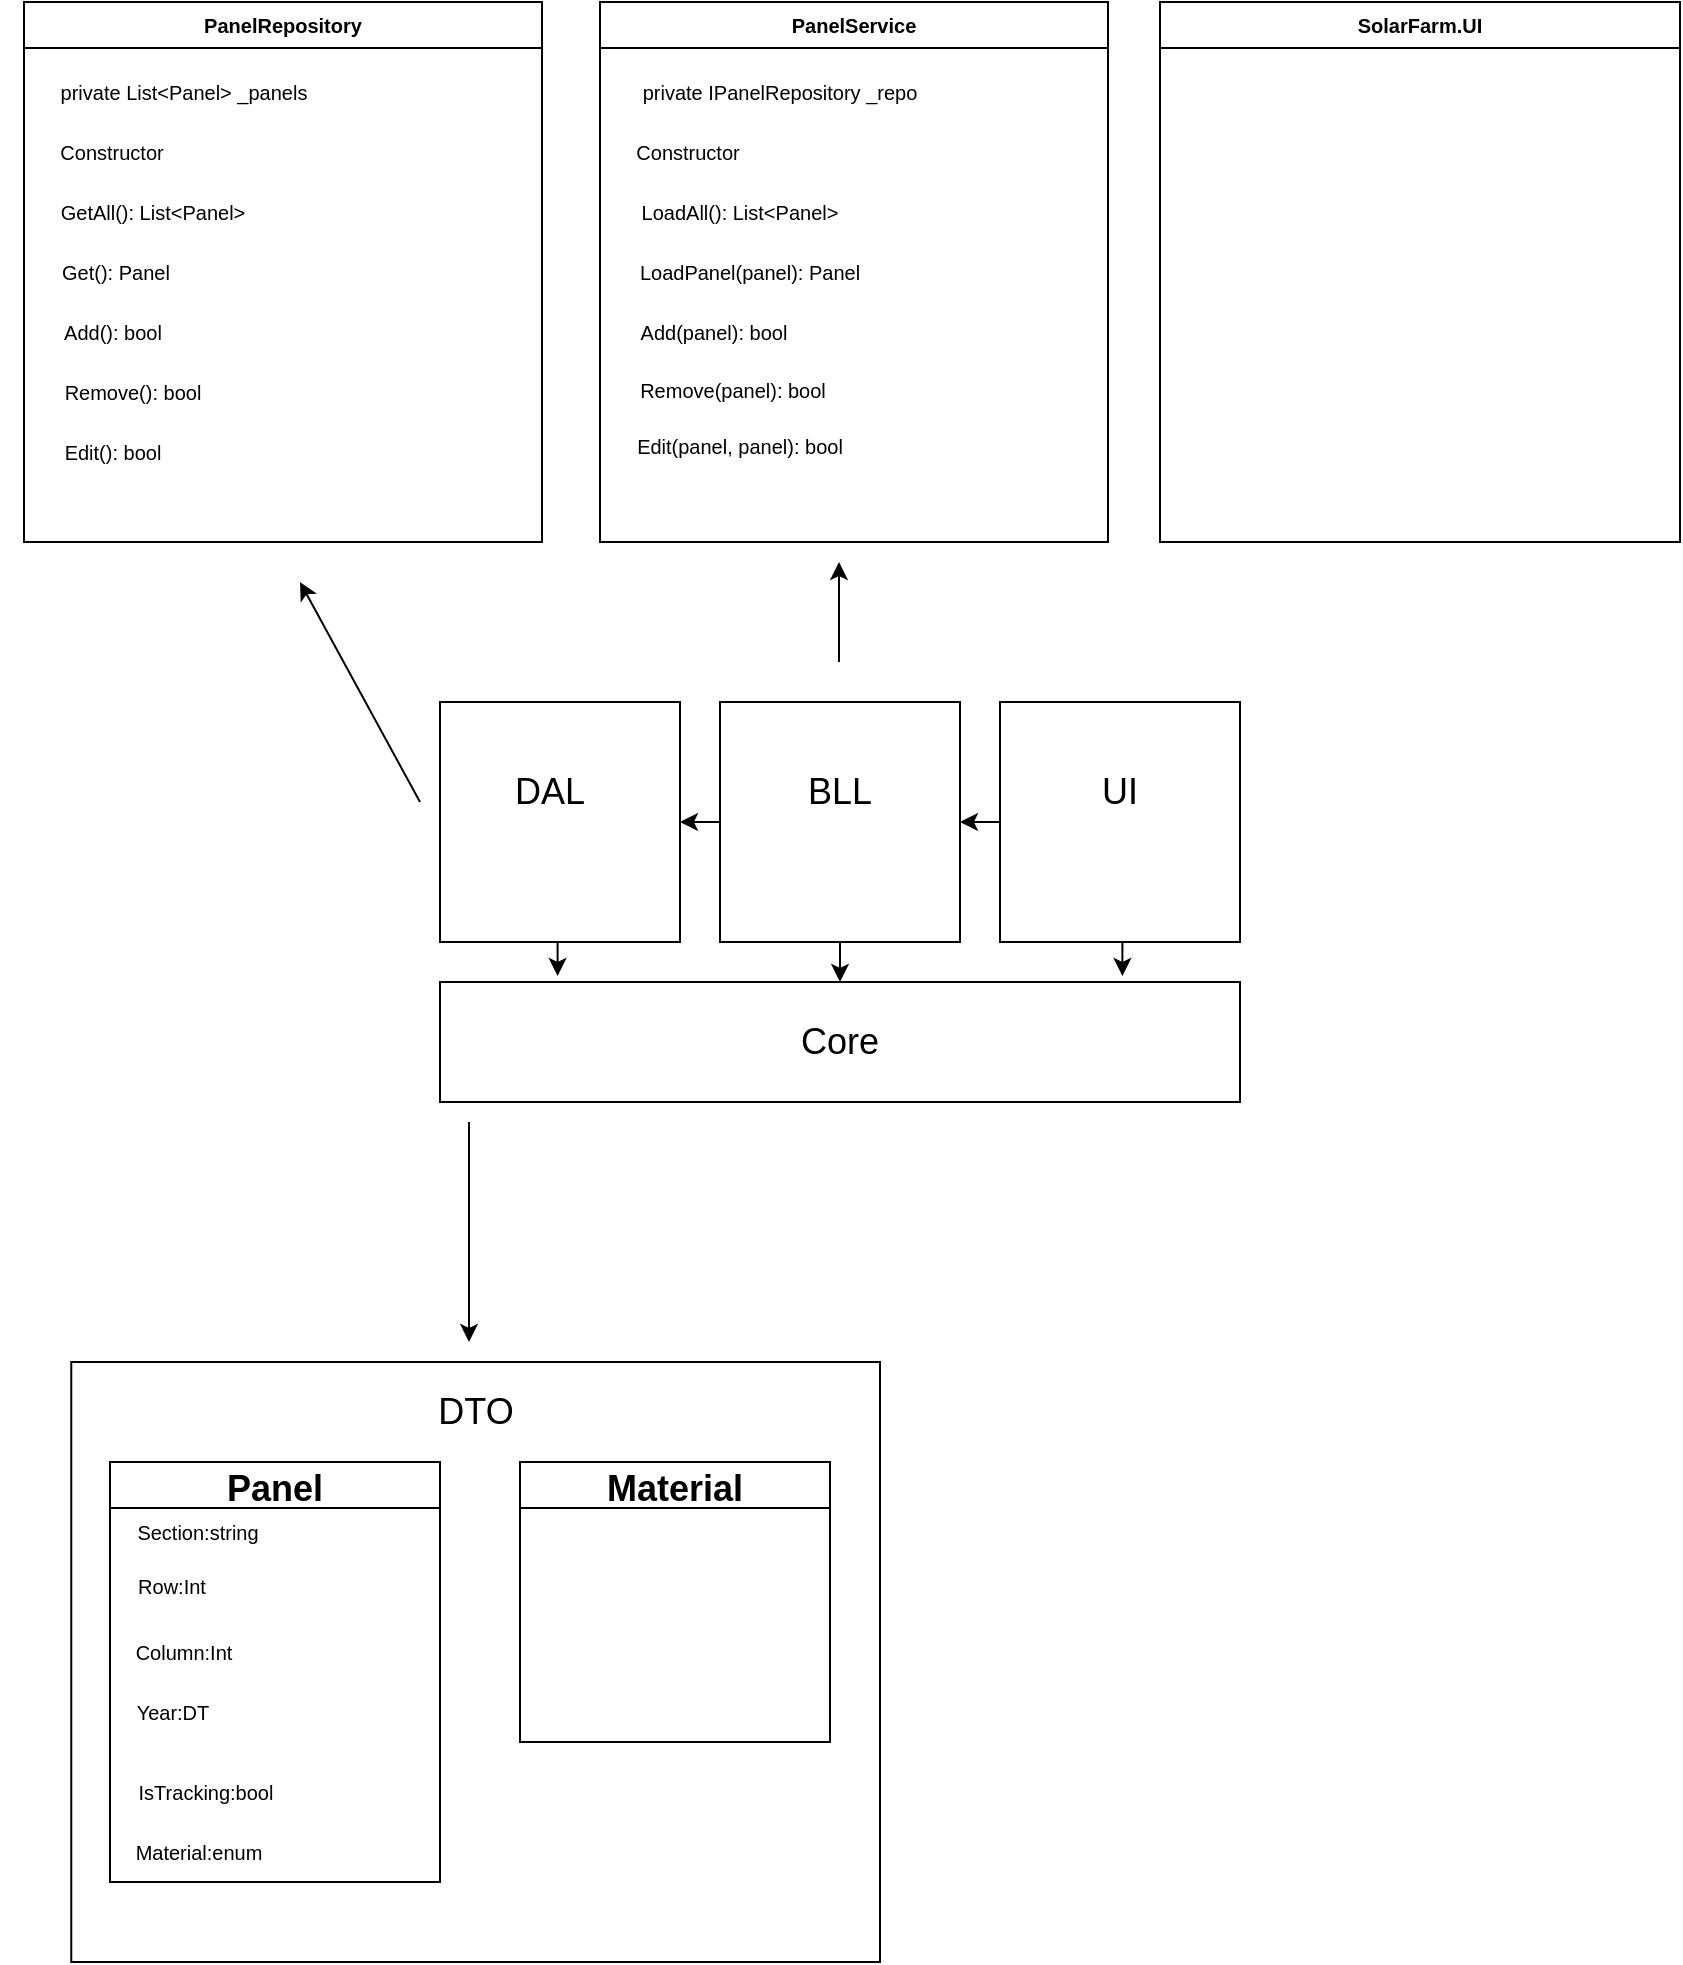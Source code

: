 <mxfile version="17.2.4" type="device"><diagram id="LP94d0WUHO-I51MEDR8s" name="Page-1"><mxGraphModel dx="534" dy="391" grid="1" gridSize="10" guides="1" tooltips="1" connect="1" arrows="1" fold="1" page="1" pageScale="1" pageWidth="850" pageHeight="1100" math="0" shadow="0"><root><mxCell id="0"/><mxCell id="1" parent="0"/><mxCell id="LRxM1pwTpr2NvgFk38Gy-14" style="edgeStyle=orthogonalEdgeStyle;rounded=0;orthogonalLoop=1;jettySize=auto;html=1;exitX=0.5;exitY=1;exitDx=0;exitDy=0;entryX=0.147;entryY=-0.05;entryDx=0;entryDy=0;entryPerimeter=0;fontSize=10;" parent="1" source="SHROAS1Vav___KcejHZb-1" target="SHROAS1Vav___KcejHZb-4" edge="1"><mxGeometry relative="1" as="geometry"/></mxCell><mxCell id="SHROAS1Vav___KcejHZb-1" value="" style="whiteSpace=wrap;html=1;aspect=fixed;" parent="1" vertex="1"><mxGeometry x="220" y="390" width="120" height="120" as="geometry"/></mxCell><mxCell id="LRxM1pwTpr2NvgFk38Gy-13" style="edgeStyle=orthogonalEdgeStyle;rounded=0;orthogonalLoop=1;jettySize=auto;html=1;exitX=0.5;exitY=1;exitDx=0;exitDy=0;entryX=0.5;entryY=0;entryDx=0;entryDy=0;fontSize=10;" parent="1" source="SHROAS1Vav___KcejHZb-2" target="SHROAS1Vav___KcejHZb-4" edge="1"><mxGeometry relative="1" as="geometry"/></mxCell><mxCell id="LRxM1pwTpr2NvgFk38Gy-15" style="edgeStyle=orthogonalEdgeStyle;rounded=0;orthogonalLoop=1;jettySize=auto;html=1;exitX=0;exitY=0.5;exitDx=0;exitDy=0;entryX=1;entryY=0.5;entryDx=0;entryDy=0;fontSize=10;" parent="1" source="SHROAS1Vav___KcejHZb-2" target="SHROAS1Vav___KcejHZb-1" edge="1"><mxGeometry relative="1" as="geometry"/></mxCell><mxCell id="SHROAS1Vav___KcejHZb-2" value="" style="whiteSpace=wrap;html=1;aspect=fixed;" parent="1" vertex="1"><mxGeometry x="360" y="390" width="120" height="120" as="geometry"/></mxCell><mxCell id="LRxM1pwTpr2NvgFk38Gy-12" style="edgeStyle=orthogonalEdgeStyle;rounded=0;orthogonalLoop=1;jettySize=auto;html=1;exitX=0.5;exitY=1;exitDx=0;exitDy=0;entryX=0.853;entryY=-0.05;entryDx=0;entryDy=0;entryPerimeter=0;fontSize=10;" parent="1" source="SHROAS1Vav___KcejHZb-3" target="SHROAS1Vav___KcejHZb-4" edge="1"><mxGeometry relative="1" as="geometry"/></mxCell><mxCell id="LRxM1pwTpr2NvgFk38Gy-16" style="edgeStyle=orthogonalEdgeStyle;rounded=0;orthogonalLoop=1;jettySize=auto;html=1;exitX=0;exitY=0.5;exitDx=0;exitDy=0;entryX=1;entryY=0.5;entryDx=0;entryDy=0;fontSize=10;" parent="1" source="SHROAS1Vav___KcejHZb-3" target="SHROAS1Vav___KcejHZb-2" edge="1"><mxGeometry relative="1" as="geometry"/></mxCell><mxCell id="SHROAS1Vav___KcejHZb-3" value="" style="whiteSpace=wrap;html=1;aspect=fixed;" parent="1" vertex="1"><mxGeometry x="500" y="390" width="120" height="120" as="geometry"/></mxCell><mxCell id="SHROAS1Vav___KcejHZb-4" value="" style="rounded=0;whiteSpace=wrap;html=1;" parent="1" vertex="1"><mxGeometry x="220" y="530" width="400" height="60" as="geometry"/></mxCell><mxCell id="SHROAS1Vav___KcejHZb-5" value="&lt;font style=&quot;font-size: 18px&quot;&gt;UI&lt;/font&gt;" style="text;html=1;strokeColor=none;fillColor=none;align=center;verticalAlign=middle;whiteSpace=wrap;rounded=0;" parent="1" vertex="1"><mxGeometry x="530" y="420" width="60" height="30" as="geometry"/></mxCell><mxCell id="SHROAS1Vav___KcejHZb-6" value="&lt;font style=&quot;font-size: 18px&quot;&gt;BLL&lt;/font&gt;" style="text;html=1;strokeColor=none;fillColor=none;align=center;verticalAlign=middle;whiteSpace=wrap;rounded=0;" parent="1" vertex="1"><mxGeometry x="390" y="420" width="60" height="30" as="geometry"/></mxCell><mxCell id="SHROAS1Vav___KcejHZb-7" value="&lt;font style=&quot;font-size: 18px&quot;&gt;DAL&lt;/font&gt;" style="text;html=1;strokeColor=none;fillColor=none;align=center;verticalAlign=middle;whiteSpace=wrap;rounded=0;" parent="1" vertex="1"><mxGeometry x="245" y="420" width="60" height="30" as="geometry"/></mxCell><mxCell id="SHROAS1Vav___KcejHZb-8" value="&lt;font style=&quot;font-size: 18px&quot;&gt;Core&lt;/font&gt;" style="text;html=1;strokeColor=none;fillColor=none;align=center;verticalAlign=middle;whiteSpace=wrap;rounded=0;" parent="1" vertex="1"><mxGeometry x="390" y="545" width="60" height="30" as="geometry"/></mxCell><mxCell id="SHROAS1Vav___KcejHZb-9" value="" style="endArrow=classic;html=1;rounded=0;fontSize=18;" parent="1" edge="1"><mxGeometry width="50" height="50" relative="1" as="geometry"><mxPoint x="234.5" y="600" as="sourcePoint"/><mxPoint x="234.5" y="710" as="targetPoint"/></mxGeometry></mxCell><mxCell id="SHROAS1Vav___KcejHZb-11" value="" style="rounded=0;whiteSpace=wrap;html=1;fontSize=18;" parent="1" vertex="1"><mxGeometry x="35.63" y="720" width="404.37" height="300" as="geometry"/></mxCell><mxCell id="SHROAS1Vav___KcejHZb-14" value="DTO" style="text;html=1;strokeColor=none;fillColor=none;align=center;verticalAlign=middle;whiteSpace=wrap;rounded=0;fontSize=18;" parent="1" vertex="1"><mxGeometry x="207.82" y="730" width="60" height="30" as="geometry"/></mxCell><mxCell id="SHROAS1Vav___KcejHZb-15" value="Panel" style="swimlane;fontSize=18;" parent="1" vertex="1"><mxGeometry x="55" y="770" width="165" height="210" as="geometry"/></mxCell><mxCell id="LRxM1pwTpr2NvgFk38Gy-1" value="&lt;span style=&quot;font-size: 10px&quot;&gt;Section:string&lt;/span&gt;" style="text;html=1;strokeColor=none;fillColor=none;align=center;verticalAlign=middle;whiteSpace=wrap;rounded=0;" parent="SHROAS1Vav___KcejHZb-15" vertex="1"><mxGeometry x="10" y="20" width="68" height="30" as="geometry"/></mxCell><mxCell id="LRxM1pwTpr2NvgFk38Gy-7" value="&lt;span style=&quot;font-size: 10px&quot;&gt;Material:enum&lt;/span&gt;" style="text;html=1;strokeColor=none;fillColor=none;align=center;verticalAlign=middle;whiteSpace=wrap;rounded=0;" parent="SHROAS1Vav___KcejHZb-15" vertex="1"><mxGeometry x="10" y="180" width="69" height="30" as="geometry"/></mxCell><mxCell id="LRxM1pwTpr2NvgFk38Gy-6" value="&lt;span style=&quot;font-size: 10px&quot;&gt;IsTracking:bool&lt;/span&gt;" style="text;html=1;strokeColor=none;fillColor=none;align=center;verticalAlign=middle;whiteSpace=wrap;rounded=0;" parent="SHROAS1Vav___KcejHZb-15" vertex="1"><mxGeometry x="20" y="150" width="56" height="30" as="geometry"/></mxCell><mxCell id="LRxM1pwTpr2NvgFk38Gy-2" value="&lt;span style=&quot;font-size: 10px&quot;&gt;Row:Int&lt;/span&gt;" style="text;html=1;strokeColor=none;fillColor=none;align=center;verticalAlign=middle;whiteSpace=wrap;rounded=0;" parent="SHROAS1Vav___KcejHZb-15" vertex="1"><mxGeometry y="50" width="62" height="23" as="geometry"/></mxCell><mxCell id="SHROAS1Vav___KcejHZb-17" value="Material" style="swimlane;fontSize=18;" parent="1" vertex="1"><mxGeometry x="260" y="770" width="155" height="140" as="geometry"/></mxCell><mxCell id="LRxM1pwTpr2NvgFk38Gy-3" value="&lt;span style=&quot;font-size: 10px&quot;&gt;Column:Int&lt;/span&gt;" style="text;html=1;strokeColor=none;fillColor=none;align=center;verticalAlign=middle;whiteSpace=wrap;rounded=0;" parent="1" vertex="1"><mxGeometry x="65" y="850" width="54" height="30" as="geometry"/></mxCell><mxCell id="LRxM1pwTpr2NvgFk38Gy-4" value="&lt;span style=&quot;font-size: 10px&quot;&gt;Year:DT&lt;/span&gt;" style="text;html=1;strokeColor=none;fillColor=none;align=center;verticalAlign=middle;whiteSpace=wrap;rounded=0;" parent="1" vertex="1"><mxGeometry x="55" y="880" width="63" height="30" as="geometry"/></mxCell><mxCell id="LRxM1pwTpr2NvgFk38Gy-17" value="PanelRepository" style="swimlane;fontSize=10;startSize=23;" parent="1" vertex="1"><mxGeometry x="12" y="40" width="259" height="270" as="geometry"/></mxCell><mxCell id="LRxM1pwTpr2NvgFk38Gy-20" value="private List&amp;lt;Panel&amp;gt; _panels" style="text;html=1;strokeColor=none;fillColor=none;align=center;verticalAlign=middle;whiteSpace=wrap;rounded=0;fontSize=10;" parent="LRxM1pwTpr2NvgFk38Gy-17" vertex="1"><mxGeometry x="10" y="30" width="140" height="30" as="geometry"/></mxCell><mxCell id="LRxM1pwTpr2NvgFk38Gy-21" value="Constructor" style="text;html=1;strokeColor=none;fillColor=none;align=center;verticalAlign=middle;whiteSpace=wrap;rounded=0;fontSize=10;" parent="LRxM1pwTpr2NvgFk38Gy-17" vertex="1"><mxGeometry x="10" y="60" width="68" height="30" as="geometry"/></mxCell><mxCell id="LRxM1pwTpr2NvgFk38Gy-22" value="GetAll(): List&amp;lt;Panel&amp;gt;" style="text;html=1;strokeColor=none;fillColor=none;align=center;verticalAlign=middle;whiteSpace=wrap;rounded=0;fontSize=10;" parent="LRxM1pwTpr2NvgFk38Gy-17" vertex="1"><mxGeometry x="10" y="90" width="109" height="30" as="geometry"/></mxCell><mxCell id="LRxM1pwTpr2NvgFk38Gy-23" value="Get(): Panel" style="text;html=1;strokeColor=none;fillColor=none;align=center;verticalAlign=middle;whiteSpace=wrap;rounded=0;fontSize=10;" parent="LRxM1pwTpr2NvgFk38Gy-17" vertex="1"><mxGeometry x="-10" y="120" width="112" height="30" as="geometry"/></mxCell><mxCell id="LRxM1pwTpr2NvgFk38Gy-19" value="" style="endArrow=classic;html=1;rounded=0;fontSize=10;" parent="1" edge="1"><mxGeometry width="50" height="50" relative="1" as="geometry"><mxPoint x="210" y="440" as="sourcePoint"/><mxPoint x="150" y="330" as="targetPoint"/></mxGeometry></mxCell><mxCell id="LRxM1pwTpr2NvgFk38Gy-24" value="Add(): bool" style="text;html=1;strokeColor=none;fillColor=none;align=center;verticalAlign=middle;whiteSpace=wrap;rounded=0;fontSize=10;" parent="1" vertex="1"><mxGeometry y="190" width="113" height="30" as="geometry"/></mxCell><mxCell id="LRxM1pwTpr2NvgFk38Gy-25" value="Remove(): bool" style="text;html=1;strokeColor=none;fillColor=none;align=center;verticalAlign=middle;whiteSpace=wrap;rounded=0;fontSize=10;" parent="1" vertex="1"><mxGeometry x="10" y="220" width="113" height="30" as="geometry"/></mxCell><mxCell id="LRxM1pwTpr2NvgFk38Gy-26" value="Edit(): bool" style="text;html=1;strokeColor=none;fillColor=none;align=center;verticalAlign=middle;whiteSpace=wrap;rounded=0;fontSize=10;" parent="1" vertex="1"><mxGeometry y="250" width="113" height="30" as="geometry"/></mxCell><mxCell id="LRxM1pwTpr2NvgFk38Gy-27" value="PanelService" style="swimlane;fontSize=10;startSize=23;" parent="1" vertex="1"><mxGeometry x="300" y="40" width="254" height="270" as="geometry"/></mxCell><mxCell id="LRxM1pwTpr2NvgFk38Gy-28" value="private IPanelRepository _repo" style="text;html=1;strokeColor=none;fillColor=none;align=center;verticalAlign=middle;whiteSpace=wrap;rounded=0;fontSize=10;" parent="LRxM1pwTpr2NvgFk38Gy-27" vertex="1"><mxGeometry x="10" y="30" width="160" height="30" as="geometry"/></mxCell><mxCell id="LRxM1pwTpr2NvgFk38Gy-29" value="Constructor" style="text;html=1;strokeColor=none;fillColor=none;align=center;verticalAlign=middle;whiteSpace=wrap;rounded=0;fontSize=10;" parent="LRxM1pwTpr2NvgFk38Gy-27" vertex="1"><mxGeometry x="10" y="60" width="68" height="30" as="geometry"/></mxCell><mxCell id="LRxM1pwTpr2NvgFk38Gy-30" value="LoadAll(): List&amp;lt;Panel&amp;gt;" style="text;html=1;strokeColor=none;fillColor=none;align=center;verticalAlign=middle;whiteSpace=wrap;rounded=0;fontSize=10;" parent="LRxM1pwTpr2NvgFk38Gy-27" vertex="1"><mxGeometry x="10" y="90" width="120" height="30" as="geometry"/></mxCell><mxCell id="LRxM1pwTpr2NvgFk38Gy-31" value="LoadPanel(panel): Panel" style="text;html=1;strokeColor=none;fillColor=none;align=center;verticalAlign=middle;whiteSpace=wrap;rounded=0;fontSize=10;" parent="LRxM1pwTpr2NvgFk38Gy-27" vertex="1"><mxGeometry x="-10" y="120" width="170" height="30" as="geometry"/></mxCell><mxCell id="aef2CGXPaz8huA2JFQ9u-1" value="Add(panel): bool" style="text;html=1;strokeColor=none;fillColor=none;align=center;verticalAlign=middle;whiteSpace=wrap;rounded=0;fontSize=10;" parent="LRxM1pwTpr2NvgFk38Gy-27" vertex="1"><mxGeometry x="-8" y="150" width="130" height="30" as="geometry"/></mxCell><mxCell id="aef2CGXPaz8huA2JFQ9u-3" value="Edit(panel, panel): bool" style="text;html=1;strokeColor=none;fillColor=none;align=center;verticalAlign=middle;whiteSpace=wrap;rounded=0;fontSize=10;" parent="LRxM1pwTpr2NvgFk38Gy-27" vertex="1"><mxGeometry x="5" y="200" width="130" height="44" as="geometry"/></mxCell><mxCell id="LRxM1pwTpr2NvgFk38Gy-32" value="SolarFarm.UI" style="swimlane;fontSize=10;startSize=23;" parent="1" vertex="1"><mxGeometry x="580" y="40" width="260" height="270" as="geometry"/></mxCell><mxCell id="aef2CGXPaz8huA2JFQ9u-2" value="Remove(panel): bool" style="text;html=1;strokeColor=none;fillColor=none;align=center;verticalAlign=middle;whiteSpace=wrap;rounded=0;fontSize=10;" parent="1" vertex="1"><mxGeometry x="312" y="210" width="109" height="47" as="geometry"/></mxCell><mxCell id="aef2CGXPaz8huA2JFQ9u-4" value="" style="endArrow=classic;html=1;rounded=0;" parent="1" edge="1"><mxGeometry width="50" height="50" relative="1" as="geometry"><mxPoint x="419.5" y="370" as="sourcePoint"/><mxPoint x="419.5" y="320" as="targetPoint"/></mxGeometry></mxCell></root></mxGraphModel></diagram></mxfile>
